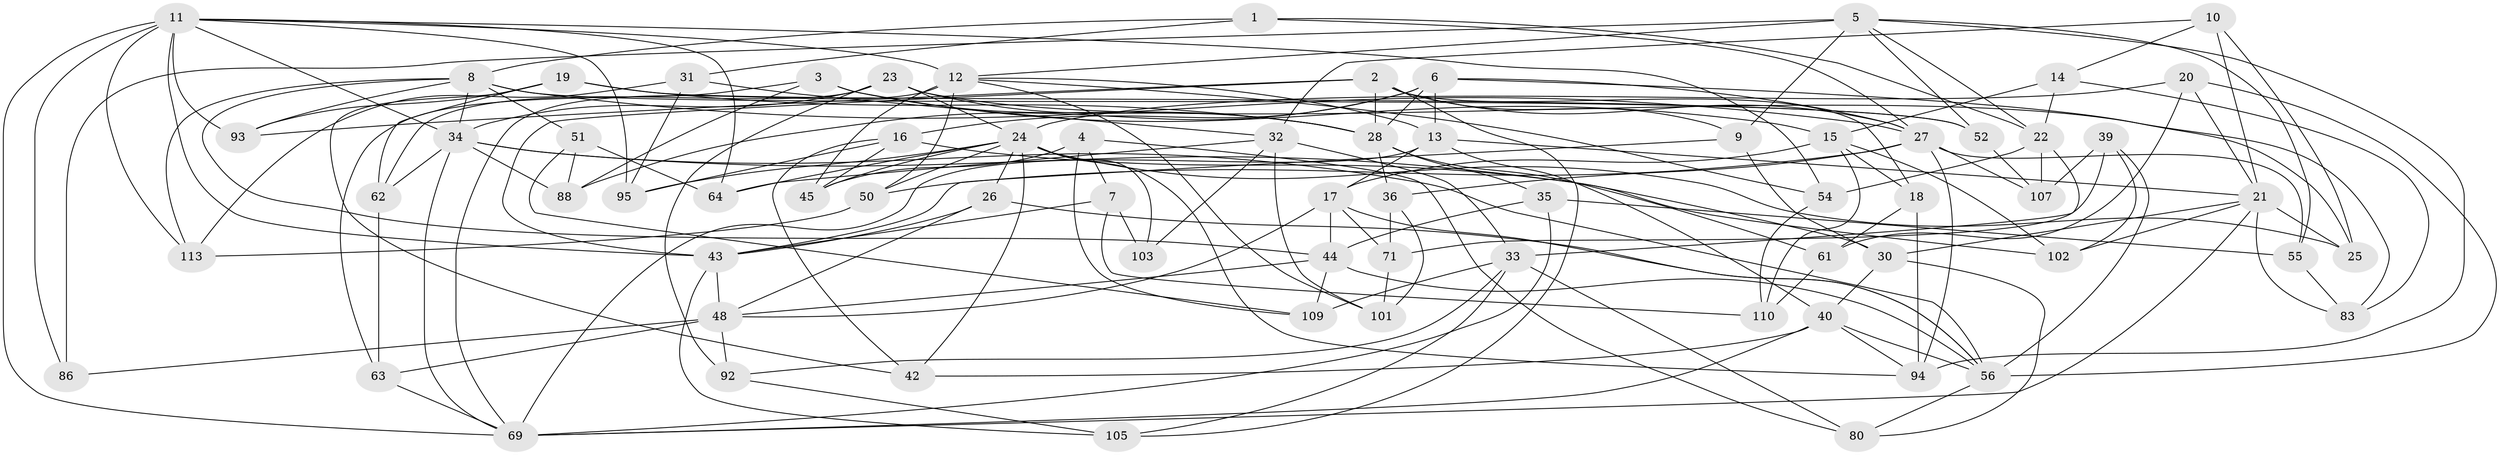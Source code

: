 // original degree distribution, {4: 1.0}
// Generated by graph-tools (version 1.1) at 2025/20/03/04/25 18:20:46]
// undirected, 70 vertices, 180 edges
graph export_dot {
graph [start="1"]
  node [color=gray90,style=filled];
  1;
  2 [super="+75+115"];
  3;
  4;
  5 [super="+82+46"];
  6 [super="+29"];
  7;
  8 [super="+41"];
  9;
  10;
  11 [super="+77+74"];
  12 [super="+66"];
  13 [super="+58"];
  14;
  15 [super="+70"];
  16 [super="+106"];
  17 [super="+112"];
  18;
  19 [super="+60"];
  20;
  21 [super="+85+84"];
  22 [super="+97"];
  23 [super="+98"];
  24 [super="+114+37+49"];
  25;
  26;
  27 [super="+65+38"];
  28 [super="+116+68+99"];
  30 [super="+104"];
  31;
  32 [super="+59"];
  33 [super="+90"];
  34 [super="+67+57"];
  35;
  36;
  39;
  40 [super="+47"];
  42;
  43 [super="+53"];
  44 [super="+100"];
  45;
  48 [super="+73"];
  50;
  51;
  52;
  54;
  55;
  56 [super="+89+87"];
  61;
  62;
  63;
  64;
  69 [super="+72"];
  71;
  80;
  83;
  86;
  88;
  92;
  93;
  94 [super="+108"];
  95;
  101;
  102;
  103;
  105;
  107;
  109;
  110;
  113;
  1 -- 31;
  1 -- 8;
  1 -- 27;
  1 -- 22;
  2 -- 93;
  2 -- 105;
  2 -- 18;
  2 -- 9;
  2 -- 27;
  2 -- 43;
  2 -- 28 [weight=2];
  3 -- 88;
  3 -- 63;
  3 -- 15;
  3 -- 28;
  4 -- 7;
  4 -- 45;
  4 -- 80;
  4 -- 109;
  5 -- 55;
  5 -- 9;
  5 -- 12;
  5 -- 52;
  5 -- 86 [weight=2];
  5 -- 94;
  5 -- 22;
  6 -- 25;
  6 -- 13;
  6 -- 88;
  6 -- 16;
  6 -- 27;
  6 -- 28;
  7 -- 43;
  7 -- 110;
  7 -- 103;
  8 -- 113;
  8 -- 34;
  8 -- 51;
  8 -- 52;
  8 -- 93;
  8 -- 44;
  8 -- 27;
  9 -- 43;
  9 -- 30;
  10 -- 32;
  10 -- 25;
  10 -- 14;
  10 -- 21;
  11 -- 64;
  11 -- 113;
  11 -- 12;
  11 -- 93;
  11 -- 69;
  11 -- 54;
  11 -- 86;
  11 -- 95;
  11 -- 43;
  11 -- 34;
  12 -- 45;
  12 -- 50;
  12 -- 101;
  12 -- 54;
  12 -- 13;
  12 -- 69;
  13 -- 40;
  13 -- 69;
  13 -- 17;
  13 -- 21;
  14 -- 15;
  14 -- 83;
  14 -- 22;
  15 -- 18;
  15 -- 102;
  15 -- 110;
  15 -- 17;
  16 -- 42;
  16 -- 45;
  16 -- 95;
  16 -- 30 [weight=2];
  17 -- 44;
  17 -- 56;
  17 -- 48;
  17 -- 71;
  18 -- 61;
  18 -- 94;
  19 -- 62;
  19 -- 93;
  19 -- 28 [weight=2];
  19 -- 42;
  19 -- 52;
  20 -- 21;
  20 -- 61;
  20 -- 56;
  20 -- 24;
  21 -- 102;
  21 -- 30;
  21 -- 69;
  21 -- 25;
  21 -- 83;
  22 -- 33;
  22 -- 107;
  22 -- 54;
  23 -- 92;
  23 -- 62;
  23 -- 28;
  23 -- 24;
  23 -- 34;
  23 -- 83;
  24 -- 25;
  24 -- 26;
  24 -- 45;
  24 -- 50;
  24 -- 103 [weight=2];
  24 -- 94;
  24 -- 95;
  24 -- 42;
  24 -- 64;
  26 -- 43;
  26 -- 56;
  26 -- 48;
  27 -- 36;
  27 -- 107;
  27 -- 50;
  27 -- 55;
  27 -- 94 [weight=2];
  28 -- 35;
  28 -- 36;
  28 -- 61;
  30 -- 80;
  30 -- 40;
  31 -- 95;
  31 -- 32;
  31 -- 113;
  32 -- 103;
  32 -- 64;
  32 -- 101;
  32 -- 33;
  33 -- 80;
  33 -- 92;
  33 -- 109;
  33 -- 105;
  34 -- 62;
  34 -- 102;
  34 -- 88;
  34 -- 69;
  34 -- 56;
  35 -- 44;
  35 -- 55;
  35 -- 69;
  36 -- 71;
  36 -- 101;
  39 -- 102;
  39 -- 71;
  39 -- 107;
  39 -- 56;
  40 -- 42;
  40 -- 69;
  40 -- 94;
  40 -- 56;
  43 -- 105;
  43 -- 48 [weight=2];
  44 -- 109;
  44 -- 48;
  44 -- 56;
  48 -- 86;
  48 -- 63;
  48 -- 92;
  50 -- 113;
  51 -- 109;
  51 -- 88;
  51 -- 64;
  52 -- 107;
  54 -- 110;
  55 -- 83;
  56 -- 80;
  61 -- 110;
  62 -- 63;
  63 -- 69;
  71 -- 101;
  92 -- 105;
}
